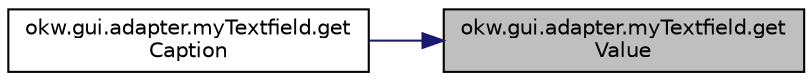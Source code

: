 digraph "okw.gui.adapter.myTextfield.getValue"
{
 // INTERACTIVE_SVG=YES
 // LATEX_PDF_SIZE
  edge [fontname="Helvetica",fontsize="10",labelfontname="Helvetica",labelfontsize="10"];
  node [fontname="Helvetica",fontsize="10",shape=record];
  rankdir="RL";
  Node1 [label="okw.gui.adapter.myTextfield.get\lValue",height=0.2,width=0.4,color="black", fillcolor="grey75", style="filled", fontcolor="black",tooltip="Ermittelt den Wert des Textfeldes, welches dem sichtbaren ."];
  Node1 -> Node2 [dir="back",color="midnightblue",fontsize="10",style="solid",fontname="Helvetica"];
  Node2 [label="okw.gui.adapter.myTextfield.get\lCaption",height=0.2,width=0.4,color="black", fillcolor="white", style="filled",URL="$classokw_1_1gui_1_1adapter_1_1my_textfield.html#a9e9ca5d7323a441b9a76771657b30a88",tooltip="Ermittelt den textuellen Inhalt der Überschrift eines Textfeldes."];
}
